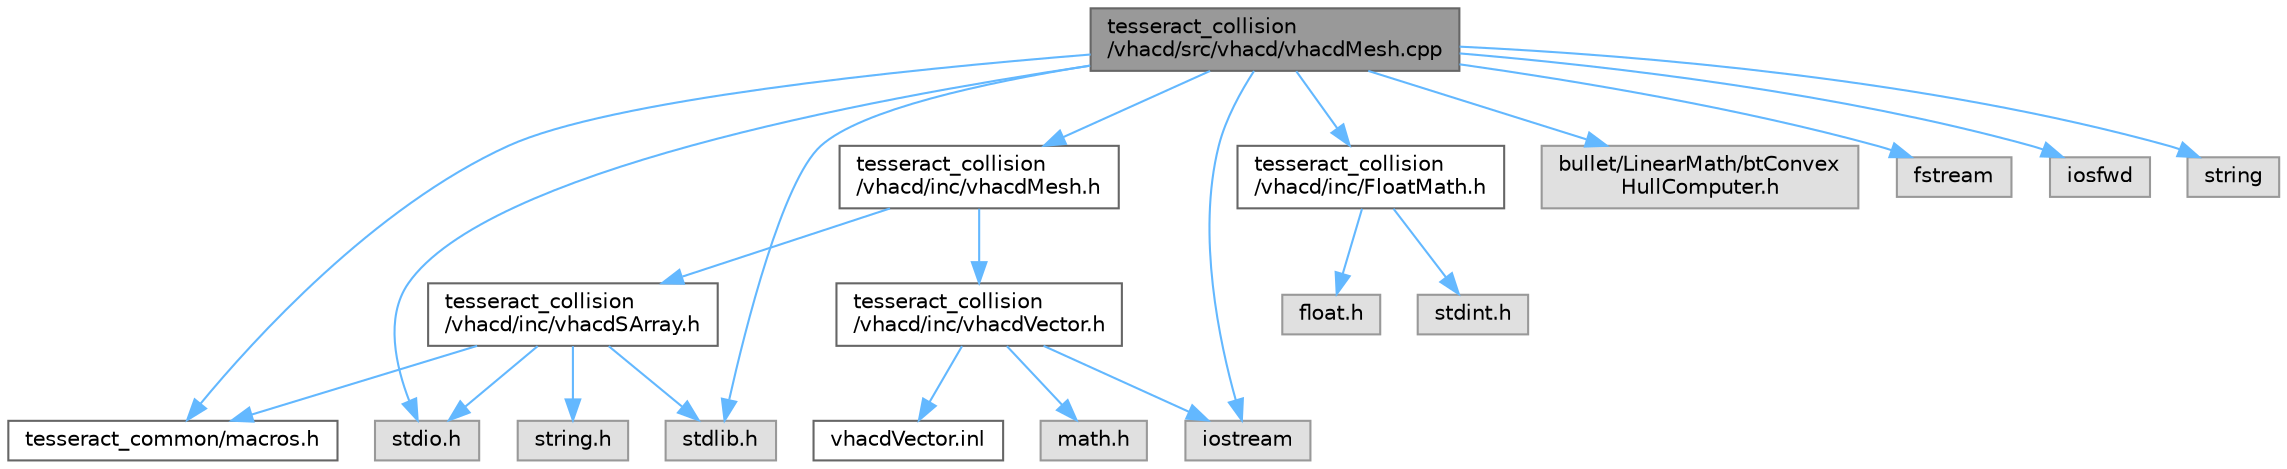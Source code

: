 digraph "tesseract_collision/vhacd/src/vhacd/vhacdMesh.cpp"
{
 // LATEX_PDF_SIZE
  bgcolor="transparent";
  edge [fontname=Helvetica,fontsize=10,labelfontname=Helvetica,labelfontsize=10];
  node [fontname=Helvetica,fontsize=10,shape=box,height=0.2,width=0.4];
  Node1 [label="tesseract_collision\l/vhacd/src/vhacd/vhacdMesh.cpp",height=0.2,width=0.4,color="gray40", fillcolor="grey60", style="filled", fontcolor="black",tooltip=" "];
  Node1 -> Node2 [color="steelblue1",style="solid"];
  Node2 [label="tesseract_collision\l/vhacd/inc/vhacdMesh.h",height=0.2,width=0.4,color="grey40", fillcolor="white", style="filled",URL="$df/dbe/vhacdMesh_8h.html",tooltip=" "];
  Node2 -> Node3 [color="steelblue1",style="solid"];
  Node3 [label="tesseract_collision\l/vhacd/inc/vhacdSArray.h",height=0.2,width=0.4,color="grey40", fillcolor="white", style="filled",URL="$d3/d6e/vhacdSArray_8h.html",tooltip=" "];
  Node3 -> Node4 [color="steelblue1",style="solid"];
  Node4 [label="tesseract_common/macros.h",height=0.2,width=0.4,color="grey40", fillcolor="white", style="filled",URL="$de/d3c/macros_8h.html",tooltip="Common Tesseract Macros."];
  Node3 -> Node5 [color="steelblue1",style="solid"];
  Node5 [label="stdio.h",height=0.2,width=0.4,color="grey60", fillcolor="#E0E0E0", style="filled",tooltip=" "];
  Node3 -> Node6 [color="steelblue1",style="solid"];
  Node6 [label="stdlib.h",height=0.2,width=0.4,color="grey60", fillcolor="#E0E0E0", style="filled",tooltip=" "];
  Node3 -> Node7 [color="steelblue1",style="solid"];
  Node7 [label="string.h",height=0.2,width=0.4,color="grey60", fillcolor="#E0E0E0", style="filled",tooltip=" "];
  Node2 -> Node8 [color="steelblue1",style="solid"];
  Node8 [label="tesseract_collision\l/vhacd/inc/vhacdVector.h",height=0.2,width=0.4,color="grey40", fillcolor="white", style="filled",URL="$d8/dde/vhacdVector_8h.html",tooltip=" "];
  Node8 -> Node9 [color="steelblue1",style="solid"];
  Node9 [label="iostream",height=0.2,width=0.4,color="grey60", fillcolor="#E0E0E0", style="filled",tooltip=" "];
  Node8 -> Node10 [color="steelblue1",style="solid"];
  Node10 [label="math.h",height=0.2,width=0.4,color="grey60", fillcolor="#E0E0E0", style="filled",tooltip=" "];
  Node8 -> Node11 [color="steelblue1",style="solid"];
  Node11 [label="vhacdVector.inl",height=0.2,width=0.4,color="grey40", fillcolor="white", style="filled",URL="$db/d49/vhacdVector_8inl.html",tooltip=" "];
  Node1 -> Node12 [color="steelblue1",style="solid"];
  Node12 [label="tesseract_collision\l/vhacd/inc/FloatMath.h",height=0.2,width=0.4,color="grey40", fillcolor="white", style="filled",URL="$d7/de1/FloatMath_8h.html",tooltip=" "];
  Node12 -> Node13 [color="steelblue1",style="solid"];
  Node13 [label="float.h",height=0.2,width=0.4,color="grey60", fillcolor="#E0E0E0", style="filled",tooltip=" "];
  Node12 -> Node14 [color="steelblue1",style="solid"];
  Node14 [label="stdint.h",height=0.2,width=0.4,color="grey60", fillcolor="#E0E0E0", style="filled",tooltip=" "];
  Node1 -> Node4 [color="steelblue1",style="solid"];
  Node1 -> Node15 [color="steelblue1",style="solid"];
  Node15 [label="bullet/LinearMath/btConvex\lHullComputer.h",height=0.2,width=0.4,color="grey60", fillcolor="#E0E0E0", style="filled",tooltip=" "];
  Node1 -> Node16 [color="steelblue1",style="solid"];
  Node16 [label="fstream",height=0.2,width=0.4,color="grey60", fillcolor="#E0E0E0", style="filled",tooltip=" "];
  Node1 -> Node17 [color="steelblue1",style="solid"];
  Node17 [label="iosfwd",height=0.2,width=0.4,color="grey60", fillcolor="#E0E0E0", style="filled",tooltip=" "];
  Node1 -> Node9 [color="steelblue1",style="solid"];
  Node1 -> Node5 [color="steelblue1",style="solid"];
  Node1 -> Node6 [color="steelblue1",style="solid"];
  Node1 -> Node18 [color="steelblue1",style="solid"];
  Node18 [label="string",height=0.2,width=0.4,color="grey60", fillcolor="#E0E0E0", style="filled",tooltip=" "];
}
